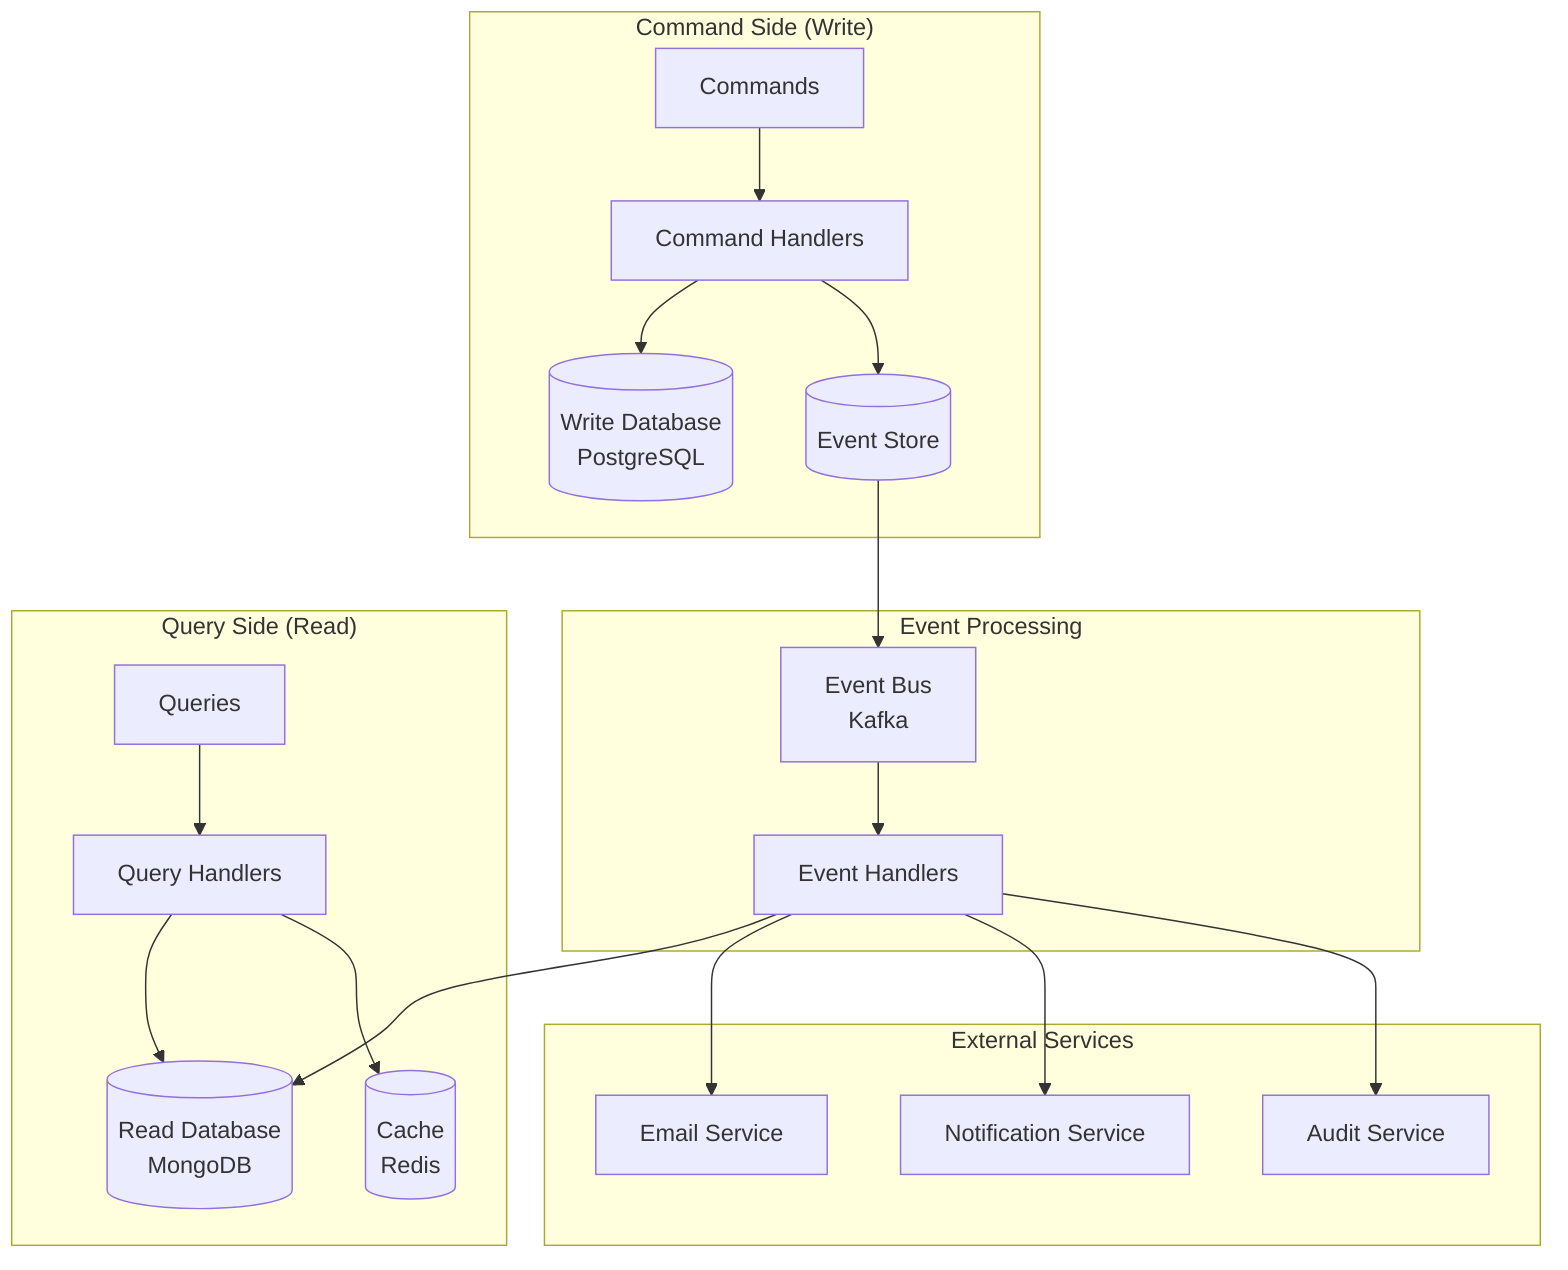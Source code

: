 graph TB
    subgraph "Command Side (Write)"
        Commands[Commands]
        CommandHandlers[Command Handlers]
        WriteDB[(Write Database\nPostgreSQL)]
        EventStore[(Event Store)]
    end

    subgraph "Event Processing"
        EventBus[Event Bus\nKafka]
        EventHandlers[Event Handlers]
    end

    subgraph "Query Side (Read)"
        Queries[Queries]
        QueryHandlers[Query Handlers]
        ReadDB[(Read Database\nMongoDB)]
        Cache[(Cache\nRedis)]
    end

    subgraph "External Services"
        EmailService[Email Service]
        NotificationService[Notification Service]
        AuditService[Audit Service]
    end

    Commands --> CommandHandlers
    CommandHandlers --> WriteDB
    CommandHandlers --> EventStore
    EventStore --> EventBus

    EventBus --> EventHandlers
    EventHandlers --> ReadDB
    EventHandlers --> EmailService
    EventHandlers --> NotificationService
    EventHandlers --> AuditService

    Queries --> QueryHandlers
    QueryHandlers --> ReadDB
    QueryHandlers --> Cache